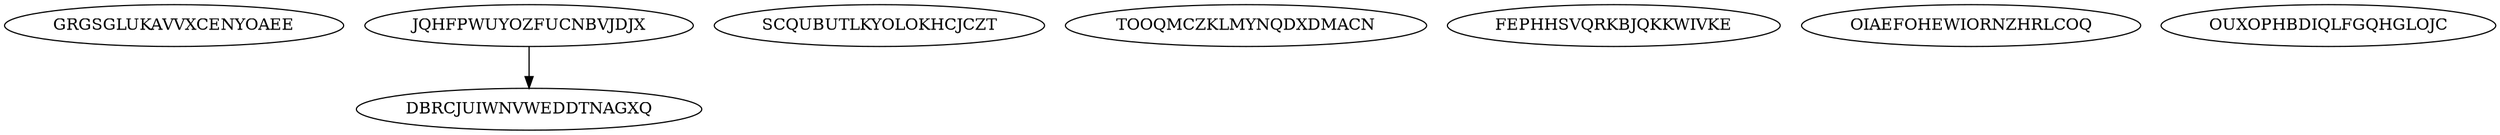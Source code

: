 digraph "N8M1" {
	GRGSGLUKAVVXCENYOAEE			[Weight=10, Start=0, Processor=1];
	JQHFPWUYOZFUCNBVJDJX			[Weight=18, Start=0, Processor=2];
	SCQUBUTLKYOLOKHCJCZT			[Weight=17, Start=0, Processor=3];
	TOOQMCZKLMYNQDXDMACN			[Weight=13, Start=17, Processor=3];
	FEPHHSVQRKBJQKKWIVKE			[Weight=11, Start=0, Processor=4];
	OIAEFOHEWIORNZHRLCOQ			[Weight=10, Start=11, Processor=4];
	DBRCJUIWNVWEDDTNAGXQ			[Weight=14, Start=18, Processor=2];
	OUXOPHBDIQLFGQHGLOJC			[Weight=11, Start=21, Processor=4];
	JQHFPWUYOZFUCNBVJDJX -> DBRCJUIWNVWEDDTNAGXQ		[Weight=12];
}
